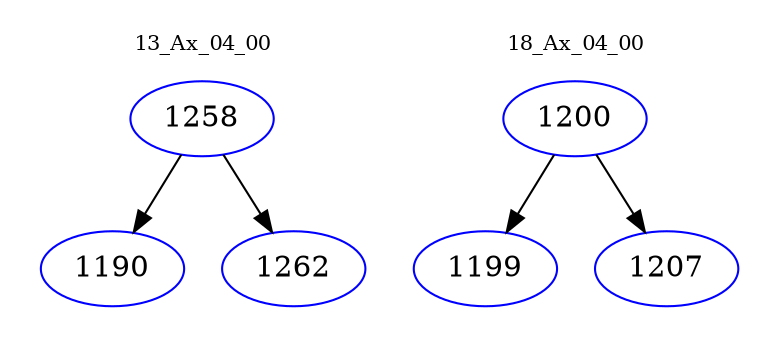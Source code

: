 digraph{
subgraph cluster_0 {
color = white
label = "13_Ax_04_00";
fontsize=10;
T0_1258 [label="1258", color="blue"]
T0_1258 -> T0_1190 [color="black"]
T0_1190 [label="1190", color="blue"]
T0_1258 -> T0_1262 [color="black"]
T0_1262 [label="1262", color="blue"]
}
subgraph cluster_1 {
color = white
label = "18_Ax_04_00";
fontsize=10;
T1_1200 [label="1200", color="blue"]
T1_1200 -> T1_1199 [color="black"]
T1_1199 [label="1199", color="blue"]
T1_1200 -> T1_1207 [color="black"]
T1_1207 [label="1207", color="blue"]
}
}

